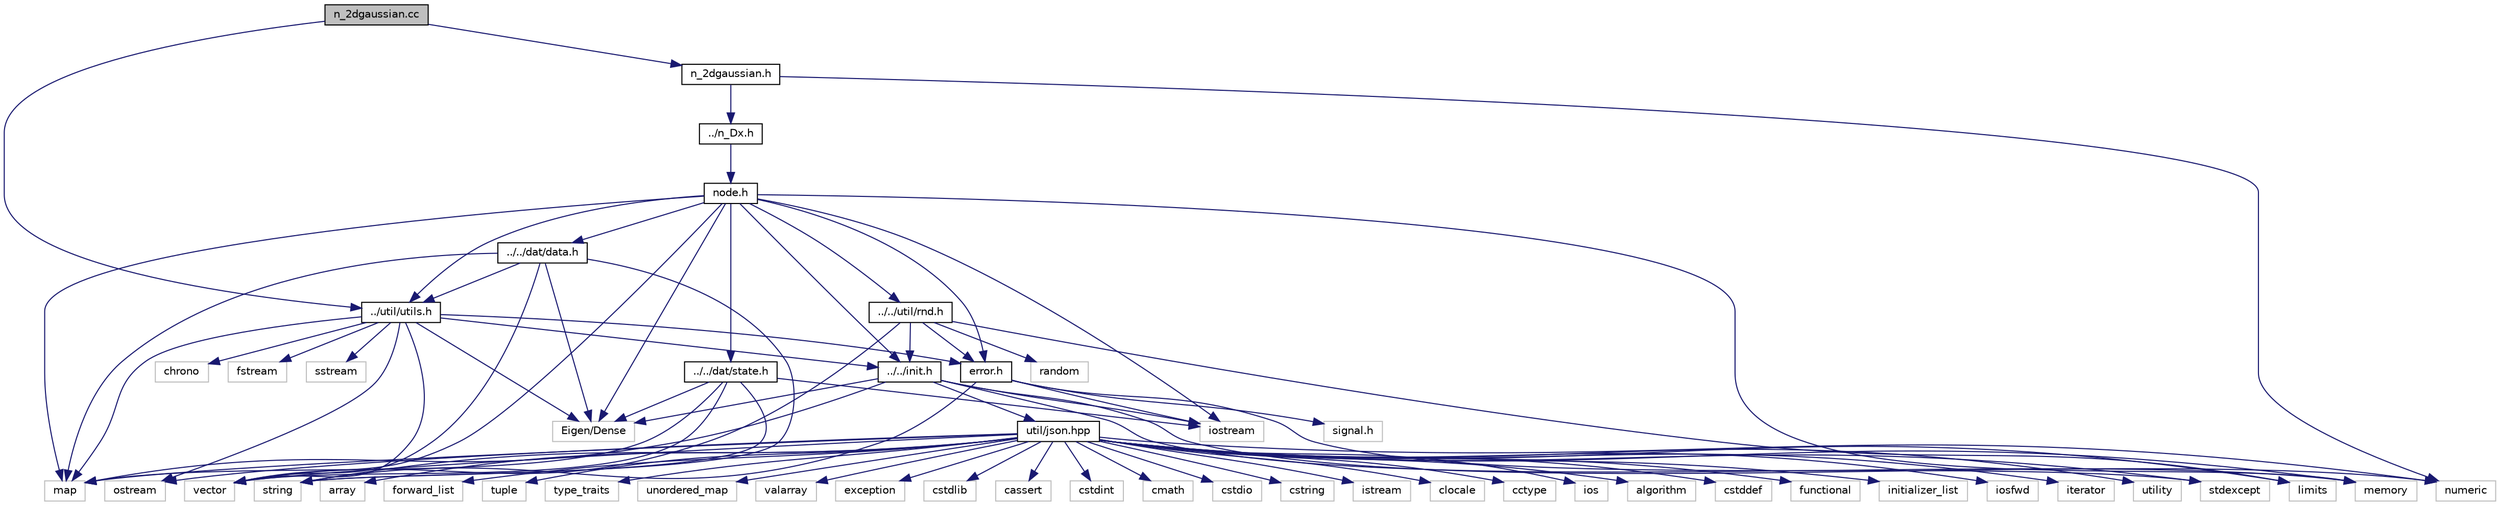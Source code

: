 digraph "n_2dgaussian.cc"
{
 // LATEX_PDF_SIZE
  edge [fontname="Helvetica",fontsize="10",labelfontname="Helvetica",labelfontsize="10"];
  node [fontname="Helvetica",fontsize="10",shape=record];
  Node1 [label="n_2dgaussian.cc",height=0.2,width=0.4,color="black", fillcolor="grey75", style="filled", fontcolor="black",tooltip=" "];
  Node1 -> Node2 [color="midnightblue",fontsize="10",style="solid",fontname="Helvetica"];
  Node2 [label="n_2dgaussian.h",height=0.2,width=0.4,color="black", fillcolor="white", style="filled",URL="$d8/d2e/n__2dgaussian_8h.html",tooltip=" "];
  Node2 -> Node3 [color="midnightblue",fontsize="10",style="solid",fontname="Helvetica"];
  Node3 [label="numeric",height=0.2,width=0.4,color="grey75", fillcolor="white", style="filled",tooltip=" "];
  Node2 -> Node4 [color="midnightblue",fontsize="10",style="solid",fontname="Helvetica"];
  Node4 [label="../n_Dx.h",height=0.2,width=0.4,color="black", fillcolor="white", style="filled",URL="$d4/d6c/n__Dx_8h.html",tooltip=" "];
  Node4 -> Node5 [color="midnightblue",fontsize="10",style="solid",fontname="Helvetica"];
  Node5 [label="node.h",height=0.2,width=0.4,color="black", fillcolor="white", style="filled",URL="$d1/d77/node_8h.html",tooltip=" "];
  Node5 -> Node6 [color="midnightblue",fontsize="10",style="solid",fontname="Helvetica"];
  Node6 [label="map",height=0.2,width=0.4,color="grey75", fillcolor="white", style="filled",tooltip=" "];
  Node5 -> Node7 [color="midnightblue",fontsize="10",style="solid",fontname="Helvetica"];
  Node7 [label="memory",height=0.2,width=0.4,color="grey75", fillcolor="white", style="filled",tooltip=" "];
  Node5 -> Node8 [color="midnightblue",fontsize="10",style="solid",fontname="Helvetica"];
  Node8 [label="vector",height=0.2,width=0.4,color="grey75", fillcolor="white", style="filled",tooltip=" "];
  Node5 -> Node9 [color="midnightblue",fontsize="10",style="solid",fontname="Helvetica"];
  Node9 [label="iostream",height=0.2,width=0.4,color="grey75", fillcolor="white", style="filled",tooltip=" "];
  Node5 -> Node10 [color="midnightblue",fontsize="10",style="solid",fontname="Helvetica"];
  Node10 [label="Eigen/Dense",height=0.2,width=0.4,color="grey75", fillcolor="white", style="filled",tooltip=" "];
  Node5 -> Node11 [color="midnightblue",fontsize="10",style="solid",fontname="Helvetica"];
  Node11 [label="../../init.h",height=0.2,width=0.4,color="black", fillcolor="white", style="filled",URL="$d8/dc0/init_8h.html",tooltip=" "];
  Node11 -> Node10 [color="midnightblue",fontsize="10",style="solid",fontname="Helvetica"];
  Node11 -> Node7 [color="midnightblue",fontsize="10",style="solid",fontname="Helvetica"];
  Node11 -> Node9 [color="midnightblue",fontsize="10",style="solid",fontname="Helvetica"];
  Node11 -> Node3 [color="midnightblue",fontsize="10",style="solid",fontname="Helvetica"];
  Node11 -> Node6 [color="midnightblue",fontsize="10",style="solid",fontname="Helvetica"];
  Node11 -> Node12 [color="midnightblue",fontsize="10",style="solid",fontname="Helvetica"];
  Node12 [label="util/json.hpp",height=0.2,width=0.4,color="black", fillcolor="white", style="filled",URL="$d5/db8/json_8hpp.html",tooltip=" "];
  Node12 -> Node13 [color="midnightblue",fontsize="10",style="solid",fontname="Helvetica"];
  Node13 [label="algorithm",height=0.2,width=0.4,color="grey75", fillcolor="white", style="filled",tooltip=" "];
  Node12 -> Node14 [color="midnightblue",fontsize="10",style="solid",fontname="Helvetica"];
  Node14 [label="cstddef",height=0.2,width=0.4,color="grey75", fillcolor="white", style="filled",tooltip=" "];
  Node12 -> Node15 [color="midnightblue",fontsize="10",style="solid",fontname="Helvetica"];
  Node15 [label="functional",height=0.2,width=0.4,color="grey75", fillcolor="white", style="filled",tooltip=" "];
  Node12 -> Node16 [color="midnightblue",fontsize="10",style="solid",fontname="Helvetica"];
  Node16 [label="initializer_list",height=0.2,width=0.4,color="grey75", fillcolor="white", style="filled",tooltip=" "];
  Node12 -> Node17 [color="midnightblue",fontsize="10",style="solid",fontname="Helvetica"];
  Node17 [label="iosfwd",height=0.2,width=0.4,color="grey75", fillcolor="white", style="filled",tooltip=" "];
  Node12 -> Node18 [color="midnightblue",fontsize="10",style="solid",fontname="Helvetica"];
  Node18 [label="iterator",height=0.2,width=0.4,color="grey75", fillcolor="white", style="filled",tooltip=" "];
  Node12 -> Node7 [color="midnightblue",fontsize="10",style="solid",fontname="Helvetica"];
  Node12 -> Node3 [color="midnightblue",fontsize="10",style="solid",fontname="Helvetica"];
  Node12 -> Node19 [color="midnightblue",fontsize="10",style="solid",fontname="Helvetica"];
  Node19 [label="string",height=0.2,width=0.4,color="grey75", fillcolor="white", style="filled",tooltip=" "];
  Node12 -> Node20 [color="midnightblue",fontsize="10",style="solid",fontname="Helvetica"];
  Node20 [label="utility",height=0.2,width=0.4,color="grey75", fillcolor="white", style="filled",tooltip=" "];
  Node12 -> Node8 [color="midnightblue",fontsize="10",style="solid",fontname="Helvetica"];
  Node12 -> Node21 [color="midnightblue",fontsize="10",style="solid",fontname="Helvetica"];
  Node21 [label="array",height=0.2,width=0.4,color="grey75", fillcolor="white", style="filled",tooltip=" "];
  Node12 -> Node22 [color="midnightblue",fontsize="10",style="solid",fontname="Helvetica"];
  Node22 [label="forward_list",height=0.2,width=0.4,color="grey75", fillcolor="white", style="filled",tooltip=" "];
  Node12 -> Node6 [color="midnightblue",fontsize="10",style="solid",fontname="Helvetica"];
  Node12 -> Node23 [color="midnightblue",fontsize="10",style="solid",fontname="Helvetica"];
  Node23 [label="tuple",height=0.2,width=0.4,color="grey75", fillcolor="white", style="filled",tooltip=" "];
  Node12 -> Node24 [color="midnightblue",fontsize="10",style="solid",fontname="Helvetica"];
  Node24 [label="type_traits",height=0.2,width=0.4,color="grey75", fillcolor="white", style="filled",tooltip=" "];
  Node12 -> Node25 [color="midnightblue",fontsize="10",style="solid",fontname="Helvetica"];
  Node25 [label="unordered_map",height=0.2,width=0.4,color="grey75", fillcolor="white", style="filled",tooltip=" "];
  Node12 -> Node26 [color="midnightblue",fontsize="10",style="solid",fontname="Helvetica"];
  Node26 [label="valarray",height=0.2,width=0.4,color="grey75", fillcolor="white", style="filled",tooltip=" "];
  Node12 -> Node27 [color="midnightblue",fontsize="10",style="solid",fontname="Helvetica"];
  Node27 [label="exception",height=0.2,width=0.4,color="grey75", fillcolor="white", style="filled",tooltip=" "];
  Node12 -> Node28 [color="midnightblue",fontsize="10",style="solid",fontname="Helvetica"];
  Node28 [label="stdexcept",height=0.2,width=0.4,color="grey75", fillcolor="white", style="filled",tooltip=" "];
  Node12 -> Node29 [color="midnightblue",fontsize="10",style="solid",fontname="Helvetica"];
  Node29 [label="cstdlib",height=0.2,width=0.4,color="grey75", fillcolor="white", style="filled",tooltip=" "];
  Node12 -> Node30 [color="midnightblue",fontsize="10",style="solid",fontname="Helvetica"];
  Node30 [label="cassert",height=0.2,width=0.4,color="grey75", fillcolor="white", style="filled",tooltip=" "];
  Node12 -> Node31 [color="midnightblue",fontsize="10",style="solid",fontname="Helvetica"];
  Node31 [label="limits",height=0.2,width=0.4,color="grey75", fillcolor="white", style="filled",tooltip=" "];
  Node12 -> Node32 [color="midnightblue",fontsize="10",style="solid",fontname="Helvetica"];
  Node32 [label="cstdint",height=0.2,width=0.4,color="grey75", fillcolor="white", style="filled",tooltip=" "];
  Node12 -> Node33 [color="midnightblue",fontsize="10",style="solid",fontname="Helvetica"];
  Node33 [label="cmath",height=0.2,width=0.4,color="grey75", fillcolor="white", style="filled",tooltip=" "];
  Node12 -> Node34 [color="midnightblue",fontsize="10",style="solid",fontname="Helvetica"];
  Node34 [label="cstdio",height=0.2,width=0.4,color="grey75", fillcolor="white", style="filled",tooltip=" "];
  Node12 -> Node35 [color="midnightblue",fontsize="10",style="solid",fontname="Helvetica"];
  Node35 [label="cstring",height=0.2,width=0.4,color="grey75", fillcolor="white", style="filled",tooltip=" "];
  Node12 -> Node36 [color="midnightblue",fontsize="10",style="solid",fontname="Helvetica"];
  Node36 [label="istream",height=0.2,width=0.4,color="grey75", fillcolor="white", style="filled",tooltip=" "];
  Node12 -> Node37 [color="midnightblue",fontsize="10",style="solid",fontname="Helvetica"];
  Node37 [label="clocale",height=0.2,width=0.4,color="grey75", fillcolor="white", style="filled",tooltip=" "];
  Node12 -> Node38 [color="midnightblue",fontsize="10",style="solid",fontname="Helvetica"];
  Node38 [label="cctype",height=0.2,width=0.4,color="grey75", fillcolor="white", style="filled",tooltip=" "];
  Node12 -> Node39 [color="midnightblue",fontsize="10",style="solid",fontname="Helvetica"];
  Node39 [label="ios",height=0.2,width=0.4,color="grey75", fillcolor="white", style="filled",tooltip=" "];
  Node12 -> Node40 [color="midnightblue",fontsize="10",style="solid",fontname="Helvetica"];
  Node40 [label="ostream",height=0.2,width=0.4,color="grey75", fillcolor="white", style="filled",tooltip=" "];
  Node5 -> Node41 [color="midnightblue",fontsize="10",style="solid",fontname="Helvetica"];
  Node41 [label="../../dat/state.h",height=0.2,width=0.4,color="black", fillcolor="white", style="filled",URL="$db/d3b/state_8h.html",tooltip=" "];
  Node41 -> Node19 [color="midnightblue",fontsize="10",style="solid",fontname="Helvetica"];
  Node41 -> Node10 [color="midnightblue",fontsize="10",style="solid",fontname="Helvetica"];
  Node41 -> Node8 [color="midnightblue",fontsize="10",style="solid",fontname="Helvetica"];
  Node41 -> Node6 [color="midnightblue",fontsize="10",style="solid",fontname="Helvetica"];
  Node41 -> Node9 [color="midnightblue",fontsize="10",style="solid",fontname="Helvetica"];
  Node5 -> Node42 [color="midnightblue",fontsize="10",style="solid",fontname="Helvetica"];
  Node42 [label="../../dat/data.h",height=0.2,width=0.4,color="black", fillcolor="white", style="filled",URL="$d2/dbd/data_8h.html",tooltip=" "];
  Node42 -> Node19 [color="midnightblue",fontsize="10",style="solid",fontname="Helvetica"];
  Node42 -> Node10 [color="midnightblue",fontsize="10",style="solid",fontname="Helvetica"];
  Node42 -> Node8 [color="midnightblue",fontsize="10",style="solid",fontname="Helvetica"];
  Node42 -> Node6 [color="midnightblue",fontsize="10",style="solid",fontname="Helvetica"];
  Node42 -> Node43 [color="midnightblue",fontsize="10",style="solid",fontname="Helvetica"];
  Node43 [label="../util/utils.h",height=0.2,width=0.4,color="black", fillcolor="white", style="filled",URL="$d5/d60/utils_8h.html",tooltip=" "];
  Node43 -> Node10 [color="midnightblue",fontsize="10",style="solid",fontname="Helvetica"];
  Node43 -> Node8 [color="midnightblue",fontsize="10",style="solid",fontname="Helvetica"];
  Node43 -> Node44 [color="midnightblue",fontsize="10",style="solid",fontname="Helvetica"];
  Node44 [label="fstream",height=0.2,width=0.4,color="grey75", fillcolor="white", style="filled",tooltip=" "];
  Node43 -> Node45 [color="midnightblue",fontsize="10",style="solid",fontname="Helvetica"];
  Node45 [label="sstream",height=0.2,width=0.4,color="grey75", fillcolor="white", style="filled",tooltip=" "];
  Node43 -> Node46 [color="midnightblue",fontsize="10",style="solid",fontname="Helvetica"];
  Node46 [label="chrono",height=0.2,width=0.4,color="grey75", fillcolor="white", style="filled",tooltip=" "];
  Node43 -> Node40 [color="midnightblue",fontsize="10",style="solid",fontname="Helvetica"];
  Node43 -> Node6 [color="midnightblue",fontsize="10",style="solid",fontname="Helvetica"];
  Node43 -> Node11 [color="midnightblue",fontsize="10",style="solid",fontname="Helvetica"];
  Node43 -> Node47 [color="midnightblue",fontsize="10",style="solid",fontname="Helvetica"];
  Node47 [label="error.h",height=0.2,width=0.4,color="black", fillcolor="white", style="filled",URL="$da/d41/error_8h.html",tooltip=" "];
  Node47 -> Node19 [color="midnightblue",fontsize="10",style="solid",fontname="Helvetica"];
  Node47 -> Node9 [color="midnightblue",fontsize="10",style="solid",fontname="Helvetica"];
  Node47 -> Node28 [color="midnightblue",fontsize="10",style="solid",fontname="Helvetica"];
  Node47 -> Node48 [color="midnightblue",fontsize="10",style="solid",fontname="Helvetica"];
  Node48 [label="signal.h",height=0.2,width=0.4,color="grey75", fillcolor="white", style="filled",tooltip=" "];
  Node5 -> Node49 [color="midnightblue",fontsize="10",style="solid",fontname="Helvetica"];
  Node49 [label="../../util/rnd.h",height=0.2,width=0.4,color="black", fillcolor="white", style="filled",URL="$d2/da9/rnd_8h.html",tooltip=" "];
  Node49 -> Node50 [color="midnightblue",fontsize="10",style="solid",fontname="Helvetica"];
  Node50 [label="random",height=0.2,width=0.4,color="grey75", fillcolor="white", style="filled",tooltip=" "];
  Node49 -> Node31 [color="midnightblue",fontsize="10",style="solid",fontname="Helvetica"];
  Node49 -> Node8 [color="midnightblue",fontsize="10",style="solid",fontname="Helvetica"];
  Node49 -> Node11 [color="midnightblue",fontsize="10",style="solid",fontname="Helvetica"];
  Node49 -> Node47 [color="midnightblue",fontsize="10",style="solid",fontname="Helvetica"];
  Node5 -> Node47 [color="midnightblue",fontsize="10",style="solid",fontname="Helvetica"];
  Node5 -> Node43 [color="midnightblue",fontsize="10",style="solid",fontname="Helvetica"];
  Node1 -> Node43 [color="midnightblue",fontsize="10",style="solid",fontname="Helvetica"];
}
